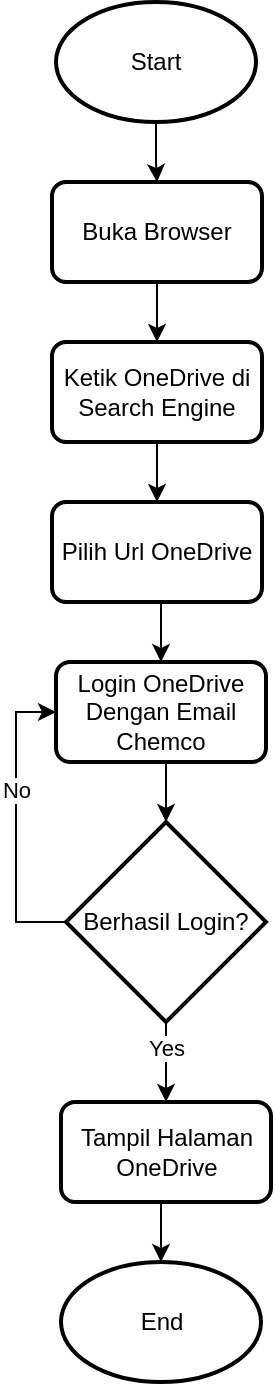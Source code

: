 <mxfile version="21.0.10" type="github">
  <diagram name="Page-1" id="MvgjNugQbTfpoulVQ2YX">
    <mxGraphModel dx="1114" dy="559" grid="1" gridSize="10" guides="1" tooltips="1" connect="1" arrows="1" fold="1" page="1" pageScale="1" pageWidth="827" pageHeight="1169" math="0" shadow="0">
      <root>
        <mxCell id="0" />
        <mxCell id="1" parent="0" />
        <mxCell id="4oqKoZF-4UbTQeLsqpPX-16" style="edgeStyle=orthogonalEdgeStyle;rounded=0;orthogonalLoop=1;jettySize=auto;html=1;exitX=0.5;exitY=1;exitDx=0;exitDy=0;exitPerimeter=0;" edge="1" parent="1" source="4oqKoZF-4UbTQeLsqpPX-1" target="4oqKoZF-4UbTQeLsqpPX-2">
          <mxGeometry relative="1" as="geometry" />
        </mxCell>
        <mxCell id="4oqKoZF-4UbTQeLsqpPX-1" value="&lt;div&gt;Start&lt;/div&gt;" style="strokeWidth=2;html=1;shape=mxgraph.flowchart.start_1;whiteSpace=wrap;" vertex="1" parent="1">
          <mxGeometry x="350" y="10" width="100" height="60" as="geometry" />
        </mxCell>
        <mxCell id="4oqKoZF-4UbTQeLsqpPX-19" style="edgeStyle=orthogonalEdgeStyle;rounded=0;orthogonalLoop=1;jettySize=auto;html=1;exitX=0.5;exitY=1;exitDx=0;exitDy=0;" edge="1" parent="1" source="4oqKoZF-4UbTQeLsqpPX-2" target="4oqKoZF-4UbTQeLsqpPX-7">
          <mxGeometry relative="1" as="geometry" />
        </mxCell>
        <mxCell id="4oqKoZF-4UbTQeLsqpPX-2" value="Buka Browser" style="rounded=1;whiteSpace=wrap;html=1;absoluteArcSize=1;arcSize=14;strokeWidth=2;" vertex="1" parent="1">
          <mxGeometry x="348" y="100" width="105" height="50" as="geometry" />
        </mxCell>
        <mxCell id="4oqKoZF-4UbTQeLsqpPX-20" style="edgeStyle=orthogonalEdgeStyle;rounded=0;orthogonalLoop=1;jettySize=auto;html=1;exitX=0.5;exitY=1;exitDx=0;exitDy=0;" edge="1" parent="1" source="4oqKoZF-4UbTQeLsqpPX-7" target="4oqKoZF-4UbTQeLsqpPX-9">
          <mxGeometry relative="1" as="geometry" />
        </mxCell>
        <mxCell id="4oqKoZF-4UbTQeLsqpPX-7" value="Ketik OneDrive di Search Engine" style="rounded=1;whiteSpace=wrap;html=1;absoluteArcSize=1;arcSize=14;strokeWidth=2;" vertex="1" parent="1">
          <mxGeometry x="348" y="180" width="105" height="50" as="geometry" />
        </mxCell>
        <mxCell id="4oqKoZF-4UbTQeLsqpPX-21" style="edgeStyle=orthogonalEdgeStyle;rounded=0;orthogonalLoop=1;jettySize=auto;html=1;exitX=0.5;exitY=1;exitDx=0;exitDy=0;entryX=0.5;entryY=0;entryDx=0;entryDy=0;" edge="1" parent="1" source="4oqKoZF-4UbTQeLsqpPX-9" target="4oqKoZF-4UbTQeLsqpPX-11">
          <mxGeometry relative="1" as="geometry" />
        </mxCell>
        <mxCell id="4oqKoZF-4UbTQeLsqpPX-9" value="Pilih Url OneDrive" style="rounded=1;whiteSpace=wrap;html=1;absoluteArcSize=1;arcSize=14;strokeWidth=2;" vertex="1" parent="1">
          <mxGeometry x="348" y="260" width="105" height="50" as="geometry" />
        </mxCell>
        <mxCell id="4oqKoZF-4UbTQeLsqpPX-22" style="edgeStyle=orthogonalEdgeStyle;rounded=0;orthogonalLoop=1;jettySize=auto;html=1;exitX=0.5;exitY=1;exitDx=0;exitDy=0;entryX=0.5;entryY=0;entryDx=0;entryDy=0;entryPerimeter=0;" edge="1" parent="1" source="4oqKoZF-4UbTQeLsqpPX-11" target="4oqKoZF-4UbTQeLsqpPX-12">
          <mxGeometry relative="1" as="geometry" />
        </mxCell>
        <mxCell id="4oqKoZF-4UbTQeLsqpPX-11" value="Login OneDrive Dengan Email Chemco" style="rounded=1;whiteSpace=wrap;html=1;absoluteArcSize=1;arcSize=14;strokeWidth=2;" vertex="1" parent="1">
          <mxGeometry x="350" y="340" width="105" height="50" as="geometry" />
        </mxCell>
        <mxCell id="4oqKoZF-4UbTQeLsqpPX-23" style="edgeStyle=orthogonalEdgeStyle;rounded=0;orthogonalLoop=1;jettySize=auto;html=1;exitX=0.5;exitY=1;exitDx=0;exitDy=0;exitPerimeter=0;" edge="1" parent="1" source="4oqKoZF-4UbTQeLsqpPX-12" target="4oqKoZF-4UbTQeLsqpPX-13">
          <mxGeometry relative="1" as="geometry" />
        </mxCell>
        <mxCell id="4oqKoZF-4UbTQeLsqpPX-27" value="&lt;div&gt;Yes&lt;/div&gt;" style="edgeLabel;html=1;align=center;verticalAlign=middle;resizable=0;points=[];" vertex="1" connectable="0" parent="4oqKoZF-4UbTQeLsqpPX-23">
          <mxGeometry x="-0.361" relative="1" as="geometry">
            <mxPoint as="offset" />
          </mxGeometry>
        </mxCell>
        <mxCell id="4oqKoZF-4UbTQeLsqpPX-25" style="edgeStyle=orthogonalEdgeStyle;rounded=0;orthogonalLoop=1;jettySize=auto;html=1;exitX=0;exitY=0.5;exitDx=0;exitDy=0;exitPerimeter=0;entryX=0;entryY=0.5;entryDx=0;entryDy=0;" edge="1" parent="1" source="4oqKoZF-4UbTQeLsqpPX-12" target="4oqKoZF-4UbTQeLsqpPX-11">
          <mxGeometry relative="1" as="geometry" />
        </mxCell>
        <mxCell id="4oqKoZF-4UbTQeLsqpPX-26" value="No" style="edgeLabel;html=1;align=center;verticalAlign=middle;resizable=0;points=[];" vertex="1" connectable="0" parent="4oqKoZF-4UbTQeLsqpPX-25">
          <mxGeometry x="0.218" y="2" relative="1" as="geometry">
            <mxPoint x="2" as="offset" />
          </mxGeometry>
        </mxCell>
        <mxCell id="4oqKoZF-4UbTQeLsqpPX-12" value="Berhasil Login?" style="strokeWidth=2;html=1;shape=mxgraph.flowchart.decision;whiteSpace=wrap;" vertex="1" parent="1">
          <mxGeometry x="355" y="420" width="100" height="100" as="geometry" />
        </mxCell>
        <mxCell id="4oqKoZF-4UbTQeLsqpPX-24" style="edgeStyle=orthogonalEdgeStyle;rounded=0;orthogonalLoop=1;jettySize=auto;html=1;exitX=0.5;exitY=1;exitDx=0;exitDy=0;entryX=0.5;entryY=0;entryDx=0;entryDy=0;entryPerimeter=0;" edge="1" parent="1" source="4oqKoZF-4UbTQeLsqpPX-13" target="4oqKoZF-4UbTQeLsqpPX-15">
          <mxGeometry relative="1" as="geometry" />
        </mxCell>
        <mxCell id="4oqKoZF-4UbTQeLsqpPX-13" value="Tampil Halaman OneDrive" style="rounded=1;whiteSpace=wrap;html=1;absoluteArcSize=1;arcSize=14;strokeWidth=2;" vertex="1" parent="1">
          <mxGeometry x="352.5" y="560" width="105" height="50" as="geometry" />
        </mxCell>
        <mxCell id="4oqKoZF-4UbTQeLsqpPX-15" value="&lt;div&gt;End&lt;/div&gt;" style="strokeWidth=2;html=1;shape=mxgraph.flowchart.start_1;whiteSpace=wrap;" vertex="1" parent="1">
          <mxGeometry x="352.5" y="640" width="100" height="60" as="geometry" />
        </mxCell>
      </root>
    </mxGraphModel>
  </diagram>
</mxfile>
